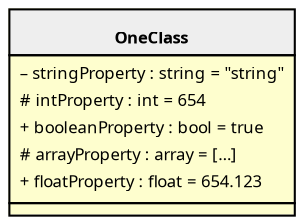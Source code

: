 graph {
  graph [name="G" overlap="false"]
  node [fontname="Verdana" fontsize=8 shape="none" margin=0 fillcolor="#FEFECE" style="filled"]
  edge [fontname="Verdana" fontsize=8]
  "FixtureEight\\OneClass" [shape="none" label=<
<table cellspacing="0" border="0" cellborder="1">
    <tr><td bgcolor="#eeeeee"><b><br/>OneClass</b></td></tr>
    <tr><td><table border="0" cellspacing="0" cellpadding="2">
<tr><td align="left">– stringProperty : string = "string"</td></tr>
<tr><td align="left"># intProperty : int = 654</td></tr>
<tr><td align="left">+ booleanProperty : bool = true</td></tr>
<tr><td align="left"># arrayProperty : array = […]</td></tr>
<tr><td align="left">+ floatProperty : float = 654.123</td></tr>
</table></td></tr>
    <tr><td></td></tr>
</table>>]
}
